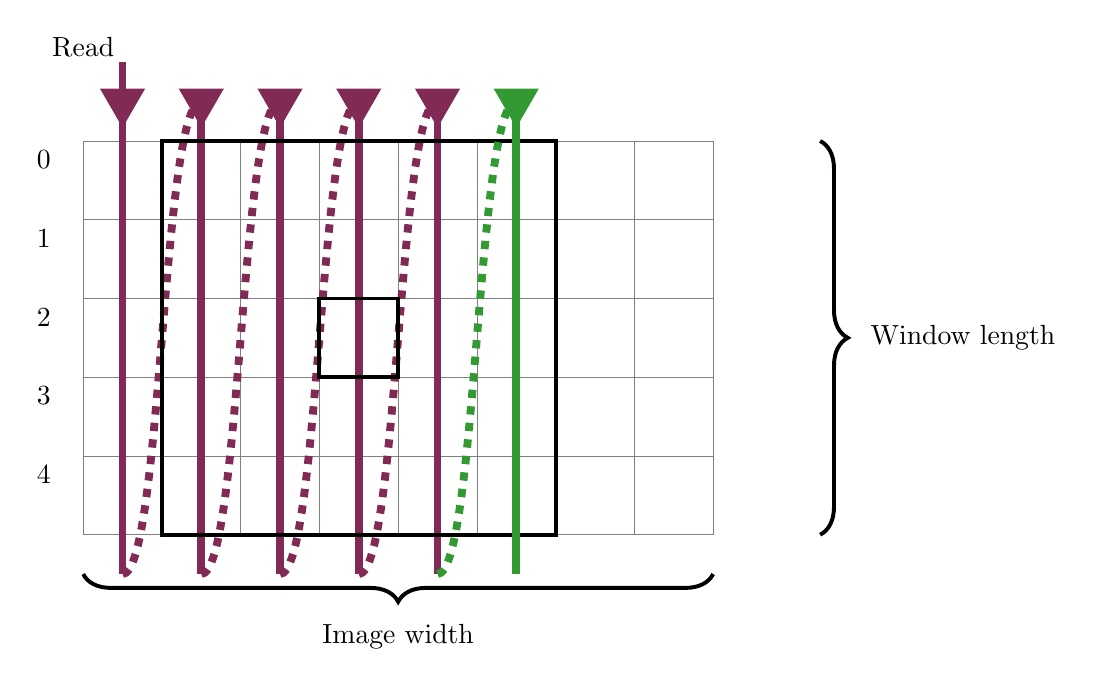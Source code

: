 % \tikzsetnextfilename{system-overview}
\begin{tikzpicture}[
    rounded corners=0mm,
    triangle/.style = {fill=blue!20, regular polygon, regular polygon sides=3 },
    node rotated/.style = {rotate=180},
    border rotated/.style = {shape border rotate=180}
]
    %coordinates
    \coordinate (orig)      at (0,0);

    \begin{pgfonlayer}{main}
        
        % Write arrows
        % \draw[draw=blue,line width=1.5mm] (8,4.5) .. controls (8,4) and (-1,4) .. (-1,3.5);
        % \path[draw=blue,line width=1.5mm] ($(-1,3.5)$) -- ($(8,3.5)$) node[anchor=east] {};

        % Write path
        % \path[draw={rgb:red,1;green,2;blue,3},line width=1.0mm] ($(-2,4.5)$)  -- ($(9,4.5)$);
        % \path[draw={rgb:red,1;green,2;blue,3},line width=1.0mm]  (-1,3.5) -- ($(9,3.5)$) ;
        % \path[draw={rgb:red,1;green,2;blue,3},line width=1.0mm]  (-1,2.5) -- ($(9,2.5)$) ;
        % \path[draw={rgb:red,1;green,2;blue,3},line width=1.0mm]  (-1,1.5) -- ($(9,1.5)$) ;
        % \path[draw={rgb:red,1;green,2;blue,3},line width=1.0mm]  (-1,0.5) -- ($(9,0.5)$);
        % \path[draw={rgb:red,1;green,2;blue,3},line width=1.0mm,dashed] ($(9,4.5)$)  .. controls (9,4) and (-1,4) .. (-1,3.5);
        % \path[draw={rgb:red,1;green,2;blue,3},line width=1.0mm,dashed] ($(9,3.5)$)  .. controls (9,3) and (-1,3) .. (-1,2.5);
        % \path[draw={rgb:red,1;green,2;blue,3},line width=1.0mm,dashed] ($(9,2.5)$)  .. controls (9,2) and (-1,2) .. (-1,1.5);
        % \path[draw={rgb:red,1;green,2;blue,3},line width=1.0mm,dashed] ($(9,1.5)$)  .. controls (9,1) and (-1,1) .. (-1,0.5);
        % % Write triangles
        % \node[triangle,shape border rotate=270, fill={rgb:red,1;green,2;blue,3},minimum size=0.1cm] at (-1,0.5) {};
        % \node[triangle,shape border rotate=270, fill={rgb:red,1;green,2;blue,3},minimum size=0.1cm] at (-1,1.5) {};
        % \node[triangle,shape border rotate=270, fill={rgb:red,1;green,2;blue,3},minimum size=0.1cm] at (-1,2.5) {};
        % \node[triangle,shape border rotate=270, fill={rgb:red,1;green,2;blue,3},minimum size=0.1cm] at (-1,3.5) {};
        % \node[triangle,shape border rotate=270, fill={rgb:red,1;green,2;blue,3},minimum size=0.1cm] at (-1,4.5) {};
        
        % Read path
        \path[draw={rgb:red,3;green,1;blue,2},line width=1.0mm]  (0.5,6)  -- (0.5,-0.5);
        \path[draw={rgb:red,3;green,1;blue,2},line width=1.0mm]  (1.5,5.5)  -- (1.5,-0.5);
        \path[draw={rgb:red,3;green,1;blue,2},line width=1.0mm]  (2.5,5.5)  -- (2.5,-0.5);
        \path[draw={rgb:red,3;green,1;blue,2},line width=1.0mm]  (3.5,5.5)  -- (3.5,-0.5);
        \path[draw={rgb:red,3;green,1;blue,2},line width=1.0mm]  (4.5,5.5)  -- (4.5,-0.5);

        \path[draw={rgb:red,3;green,1;blue,2},line width=1.0mm,dashed] (0.5,-0.5)  .. controls (1,-0.5) and (1,5.5) .. (1.5,5.5);
        \path[draw={rgb:red,3;green,1;blue,2},line width=1.0mm,dashed] (1.5,-0.5)  .. controls (2,-0.5) and (2,5.5) .. (2.5,5.5);
        \path[draw={rgb:red,3;green,1;blue,2},line width=1.0mm,dashed] (2.5,-0.5)  .. controls (3,-0.5) and (3,5.5) .. (3.5,5.5);
        \path[draw={rgb:red,3;green,1;blue,2},line width=1.0mm,dashed] (3.5,-0.5)  .. controls (4,-0.5) and (4,5.5) .. (4.5,5.5);
        % Read triangles
        \node[triangle, border rotated, fill={rgb:red,3;green,1;blue,2},minimum size=0.1cm] at (0.5,5.5) {};
        \node[triangle, border rotated, fill={rgb:red,3;green,1;blue,2},minimum size=0.1cm] at (1.5,5.5) {};
        \node[triangle, border rotated, fill={rgb:red,3;green,1;blue,2},minimum size=0.1cm] at (2.5,5.5) {};
        \node[triangle, border rotated, fill={rgb:red,3;green,1;blue,2},minimum size=0.1cm] at (3.5,5.5) {};
        \node[triangle, border rotated, fill={rgb:red,3;green,1;blue,2},minimum size=0.1cm] at (4.5,5.5) {};

        % Text
        % \node[] (write) at (-2,5) {Write};
        \node[] (read) at (0,6.2) {Read};

        % Braces
        \draw [line width=0.5mm,decorate,decoration={brace,amplitude=10pt},xshift=-4pt,yshift=0pt] (9.5,5) -- (9.5,0) node [black,midway,xshift=0.5cm,anchor=west] {Window length};
        \draw [line width=0.5mm,decorate,decoration={brace,amplitude=10pt},xshift=-0pt,yshift=0pt] (8,-0.5) -- (0,-0.5) node [black,midway,yshift=-0.5cm,anchor=north] {Image width};
        
        % Center pixel
        \draw[black,line width=0.5mm] (3,2) rectangle (4,3);
        % Window size
        \draw[black,line width=0.5mm] (1,0) rectangle (6,5);

        % Growth X
        \path[draw={rgb:red,1;green,3;blue,1},line width=1.0mm]  (5.5,5.5)  -- (5.5,-0.5);
        \path[draw={rgb:red,1;green,3;blue,1},line width=1.0mm,dashed] (4.5,-0.5)  .. controls (5,-0.5) and (5,5.5) .. (5.5,5.5);
        \node[triangle, border rotated, fill={rgb:red,1;green,3;blue,1},minimum size=0.1cm] at (5.5,5.5) {};

        % Axis
        \foreach \x in {0,1,2,3,4}
            \node[anchor=north] at ($(-0.5,5)-(0,\x)$)  {$\x$};
    \end{pgfonlayer}

    % Foreground
    \begin{pgfonlayer}{foreground}
        
    \end{pgfonlayer} 

    % Background
    \begin{pgfonlayer}{background}
        % Grid
        \draw[step=1cm,gray,very thin] (0,0) grid (8,5);
    \end{pgfonlayer} 

\end{tikzpicture}